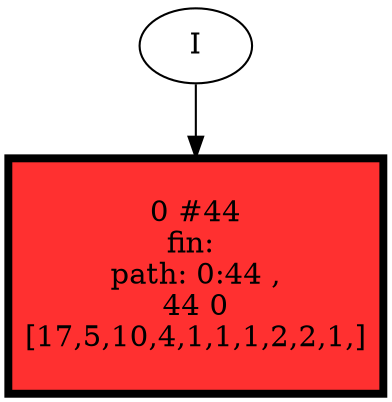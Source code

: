 // produced with flexfringe // 
digraph DFA {
	0 [label="root" shape=box];
		I -> 0;
	0 [ label="0 #44
fin: 
 path: 0:44 , 
44 0
[17,5,10,4,1,1,1,2,2,1,]" , style=filled, fillcolor="firebrick1", width=1.57, height=1.57, penwidth=3.80666];
}

